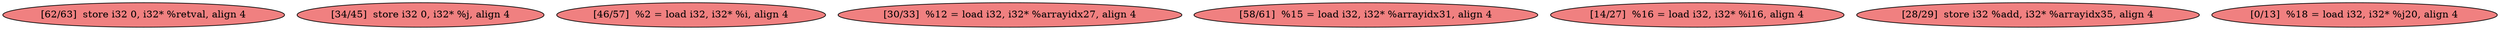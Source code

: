 
digraph G {


node71 [fillcolor=lightcoral,label="[62/63]  store i32 0, i32* %retval, align 4",shape=ellipse,style=filled ]
node65 [fillcolor=lightcoral,label="[34/45]  store i32 0, i32* %j, align 4",shape=ellipse,style=filled ]
node69 [fillcolor=lightcoral,label="[46/57]  %2 = load i32, i32* %i, align 4",shape=ellipse,style=filled ]
node64 [fillcolor=lightcoral,label="[30/33]  %12 = load i32, i32* %arrayidx27, align 4",shape=ellipse,style=filled ]
node68 [fillcolor=lightcoral,label="[58/61]  %15 = load i32, i32* %arrayidx31, align 4",shape=ellipse,style=filled ]
node66 [fillcolor=lightcoral,label="[14/27]  %16 = load i32, i32* %i16, align 4",shape=ellipse,style=filled ]
node70 [fillcolor=lightcoral,label="[28/29]  store i32 %add, i32* %arrayidx35, align 4",shape=ellipse,style=filled ]
node67 [fillcolor=lightcoral,label="[0/13]  %18 = load i32, i32* %j20, align 4",shape=ellipse,style=filled ]



}
